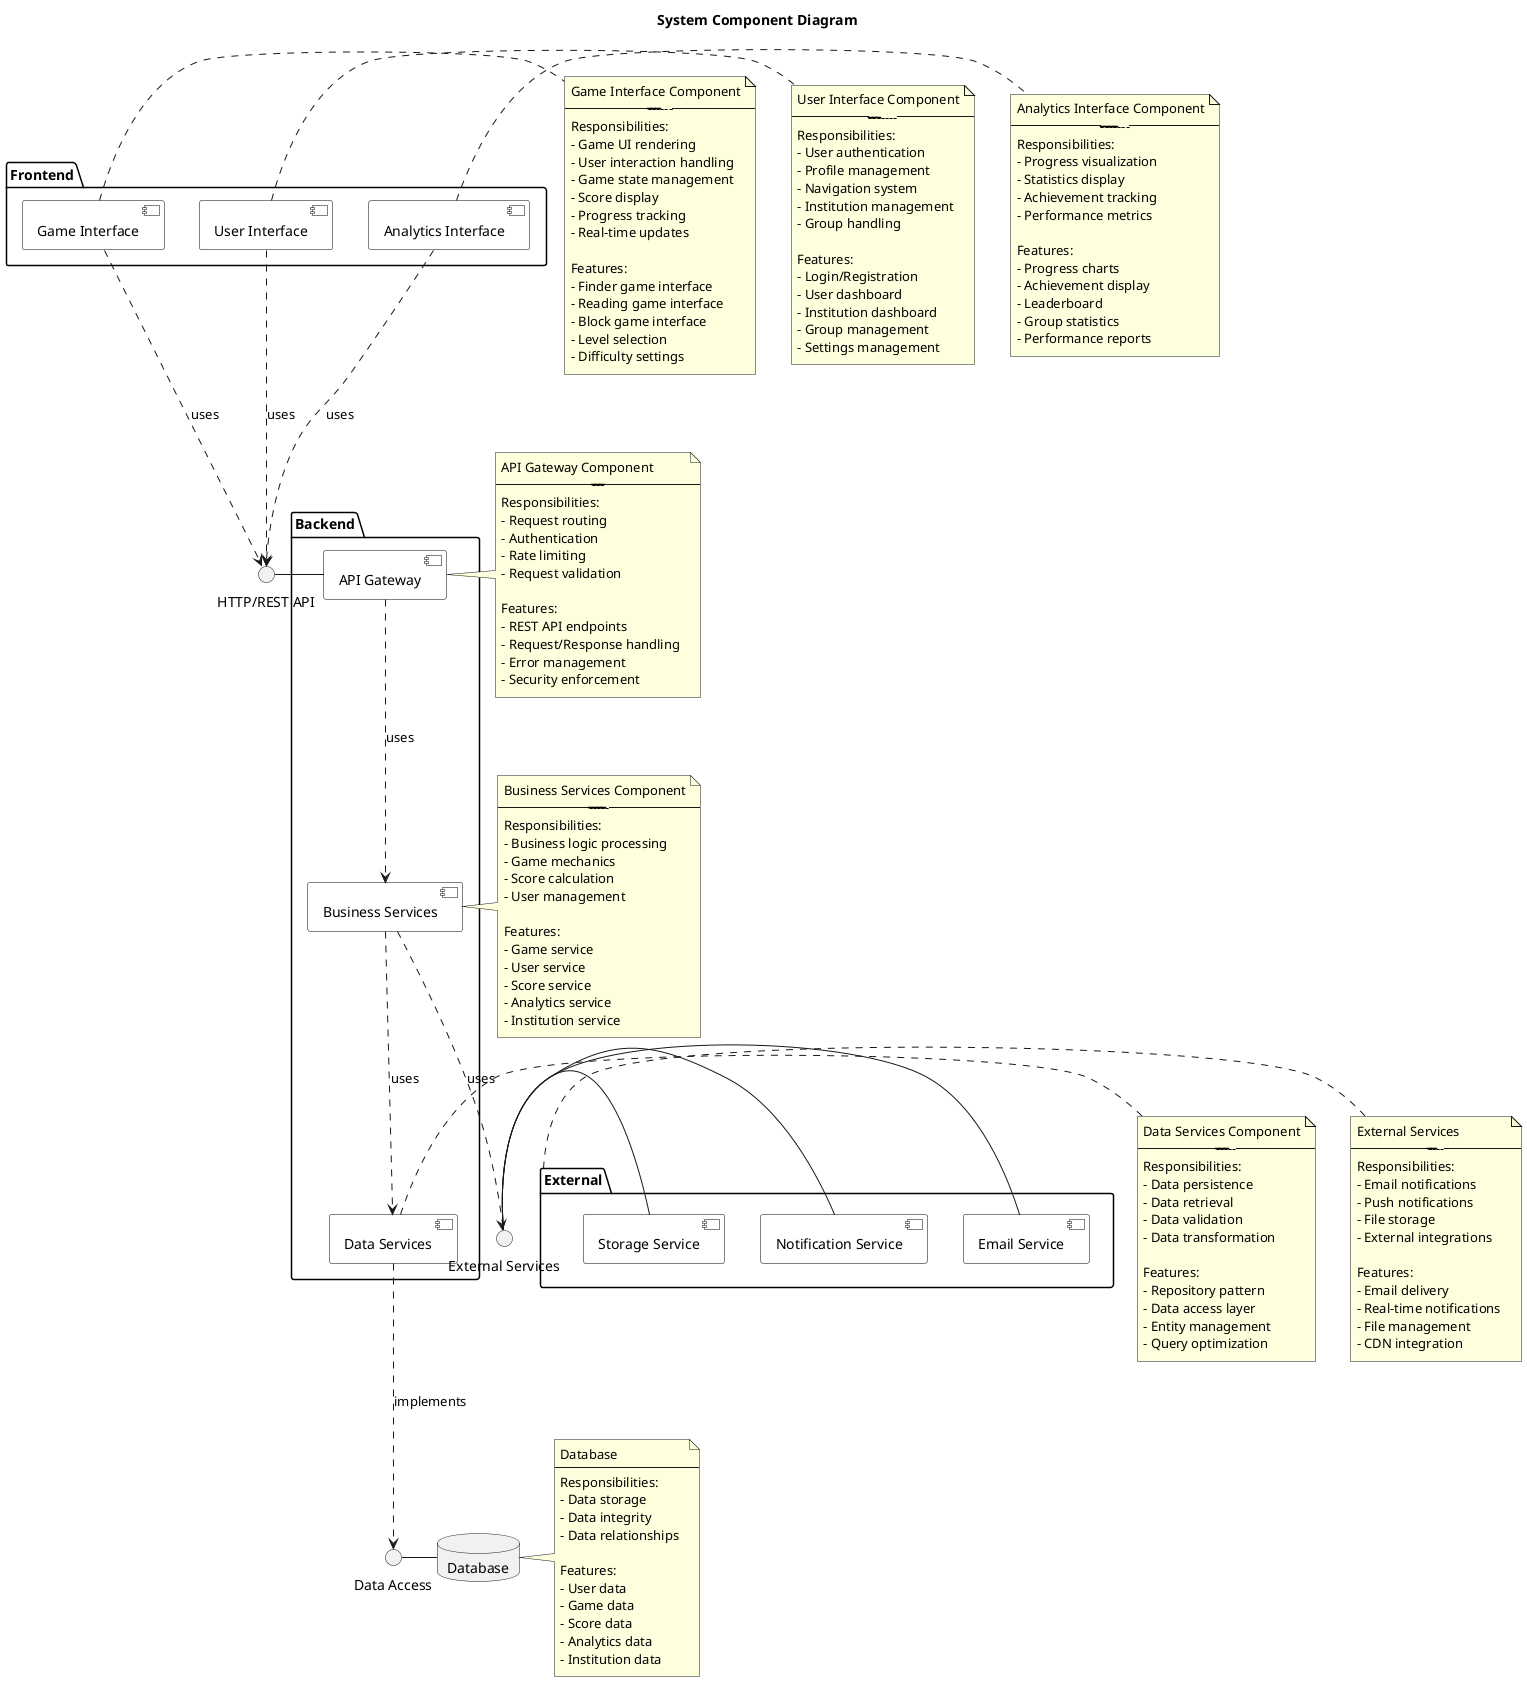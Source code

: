 @startuml
' =============================================
' System Component Diagram
' =============================================
' This diagram illustrates the high-level architecture of the educational game platform,
' showing the major components and their interactions.
'
' Architecture Overview:
' - Frontend: User-facing interfaces for games, user management, and analytics
' - Backend: Core business logic, API gateway, and data services
' - External: Third-party services for email, notifications, and storage
' - Database: Central data storage system
'
' Key Features:
' - Modular component design
' - Clear separation of concerns
' - Scalable architecture
' - External service integration
' - Comprehensive documentation
' =============================================

title System Component Diagram

' Style settings
skinparam component {
    BackgroundColor White
    BorderColor Black
}

' Main interfaces
interface "HTTP/REST API" as restAPI
interface "Data Access" as dataAccess
interface "External Services" as externalAPI

' Main Components
package "Frontend" {
    component "Game Interface" as gameUI
    component "User Interface" as userUI
    component "Analytics Interface" as analyticsUI
}

package "Backend" {
    component "API Gateway" as apiGateway
    component "Business Services" as businessServices
    component "Data Services" as dataServices
}

package "External" {
    component "Email Service" as emailService
    component "Notification Service" as notifyService
    component "Storage Service" as storageService
}

database "Database" as db

' Connections
gameUI ..> restAPI : uses
userUI ..> restAPI : uses
analyticsUI ..> restAPI : uses
restAPI - apiGateway
apiGateway ..> businessServices : uses
businessServices ..> dataServices : uses
dataServices ..> dataAccess : implements
dataAccess - db
businessServices ..> externalAPI : uses
externalAPI - emailService
externalAPI - notifyService
externalAPI - storageService

' Detailed Notes
note right of gameUI
  Game Interface Component
  ----------------------
  Responsibilities:
  - Game UI rendering
  - User interaction handling
  - Game state management
  - Score display
  - Progress tracking
  - Real-time updates
  
  Features:
  - Finder game interface
  - Reading game interface
  - Block game interface
  - Level selection
  - Difficulty settings
end note

note right of userUI
  User Interface Component
  -----------------------
  Responsibilities:
  - User authentication
  - Profile management
  - Navigation system
  - Institution management
  - Group handling
  
  Features:
  - Login/Registration
  - User dashboard
  - Institution dashboard
  - Group management
  - Settings management
end note

note right of analyticsUI
  Analytics Interface Component
  ---------------------------
  Responsibilities:
  - Progress visualization
  - Statistics display
  - Achievement tracking
  - Performance metrics
  
  Features:
  - Progress charts
  - Achievement display
  - Leaderboard
  - Group statistics
  - Performance reports
end note

note right of apiGateway
  API Gateway Component
  -------------------
  Responsibilities:
  - Request routing
  - Authentication
  - Rate limiting
  - Request validation
  
  Features:
  - REST API endpoints
  - Request/Response handling
  - Error management
  - Security enforcement
end note

note right of businessServices
  Business Services Component
  -------------------------
  Responsibilities:
  - Business logic processing
  - Game mechanics
  - Score calculation
  - User management
  
  Features:
  - Game service
  - User service
  - Score service
  - Analytics service
  - Institution service
end note

note right of dataServices
  Data Services Component
  ---------------------
  Responsibilities:
  - Data persistence
  - Data retrieval
  - Data validation
  - Data transformation
  
  Features:
  - Repository pattern
  - Data access layer
  - Entity management
  - Query optimization
end note

note right of "External"
  External Services
  ----------------
  Responsibilities:
  - Email notifications
  - Push notifications
  - File storage
  - External integrations
  
  Features:
  - Email delivery
  - Real-time notifications
  - File management
  - CDN integration
end note

note right of db
  Database
  --------
  Responsibilities:
  - Data storage
  - Data integrity
  - Data relationships
  
  Features:
  - User data
  - Game data
  - Score data
  - Analytics data
  - Institution data
end note
@enduml